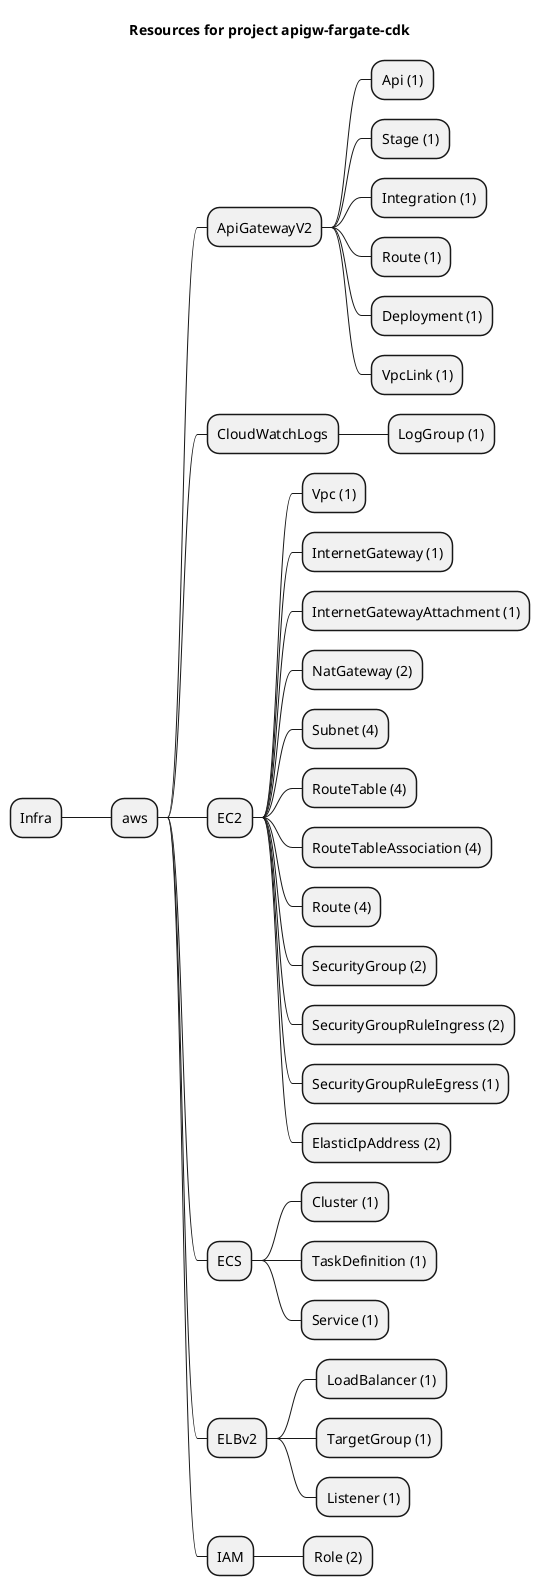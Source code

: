 @startmindmap
title Resources for project apigw-fargate-cdk
skinparam monochrome true
+ Infra
++ aws
+++ ApiGatewayV2
++++ Api (1)
++++ Stage (1)
++++ Integration (1)
++++ Route (1)
++++ Deployment (1)
++++ VpcLink (1)
+++ CloudWatchLogs
++++ LogGroup (1)
+++ EC2
++++ Vpc (1)
++++ InternetGateway (1)
++++ InternetGatewayAttachment (1)
++++ NatGateway (2)
++++ Subnet (4)
++++ RouteTable (4)
++++ RouteTableAssociation (4)
++++ Route (4)
++++ SecurityGroup (2)
++++ SecurityGroupRuleIngress (2)
++++ SecurityGroupRuleEgress (1)
++++ ElasticIpAddress (2)
+++ ECS
++++ Cluster (1)
++++ TaskDefinition (1)
++++ Service (1)
+++ ELBv2
++++ LoadBalancer (1)
++++ TargetGroup (1)
++++ Listener (1)
+++ IAM
++++ Role (2)
@endmindmap